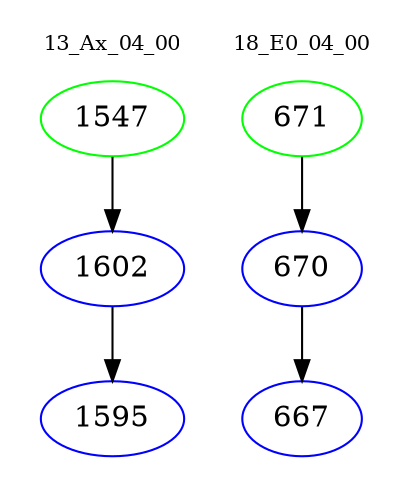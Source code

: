 digraph{
subgraph cluster_0 {
color = white
label = "13_Ax_04_00";
fontsize=10;
T0_1547 [label="1547", color="green"]
T0_1547 -> T0_1602 [color="black"]
T0_1602 [label="1602", color="blue"]
T0_1602 -> T0_1595 [color="black"]
T0_1595 [label="1595", color="blue"]
}
subgraph cluster_1 {
color = white
label = "18_E0_04_00";
fontsize=10;
T1_671 [label="671", color="green"]
T1_671 -> T1_670 [color="black"]
T1_670 [label="670", color="blue"]
T1_670 -> T1_667 [color="black"]
T1_667 [label="667", color="blue"]
}
}
